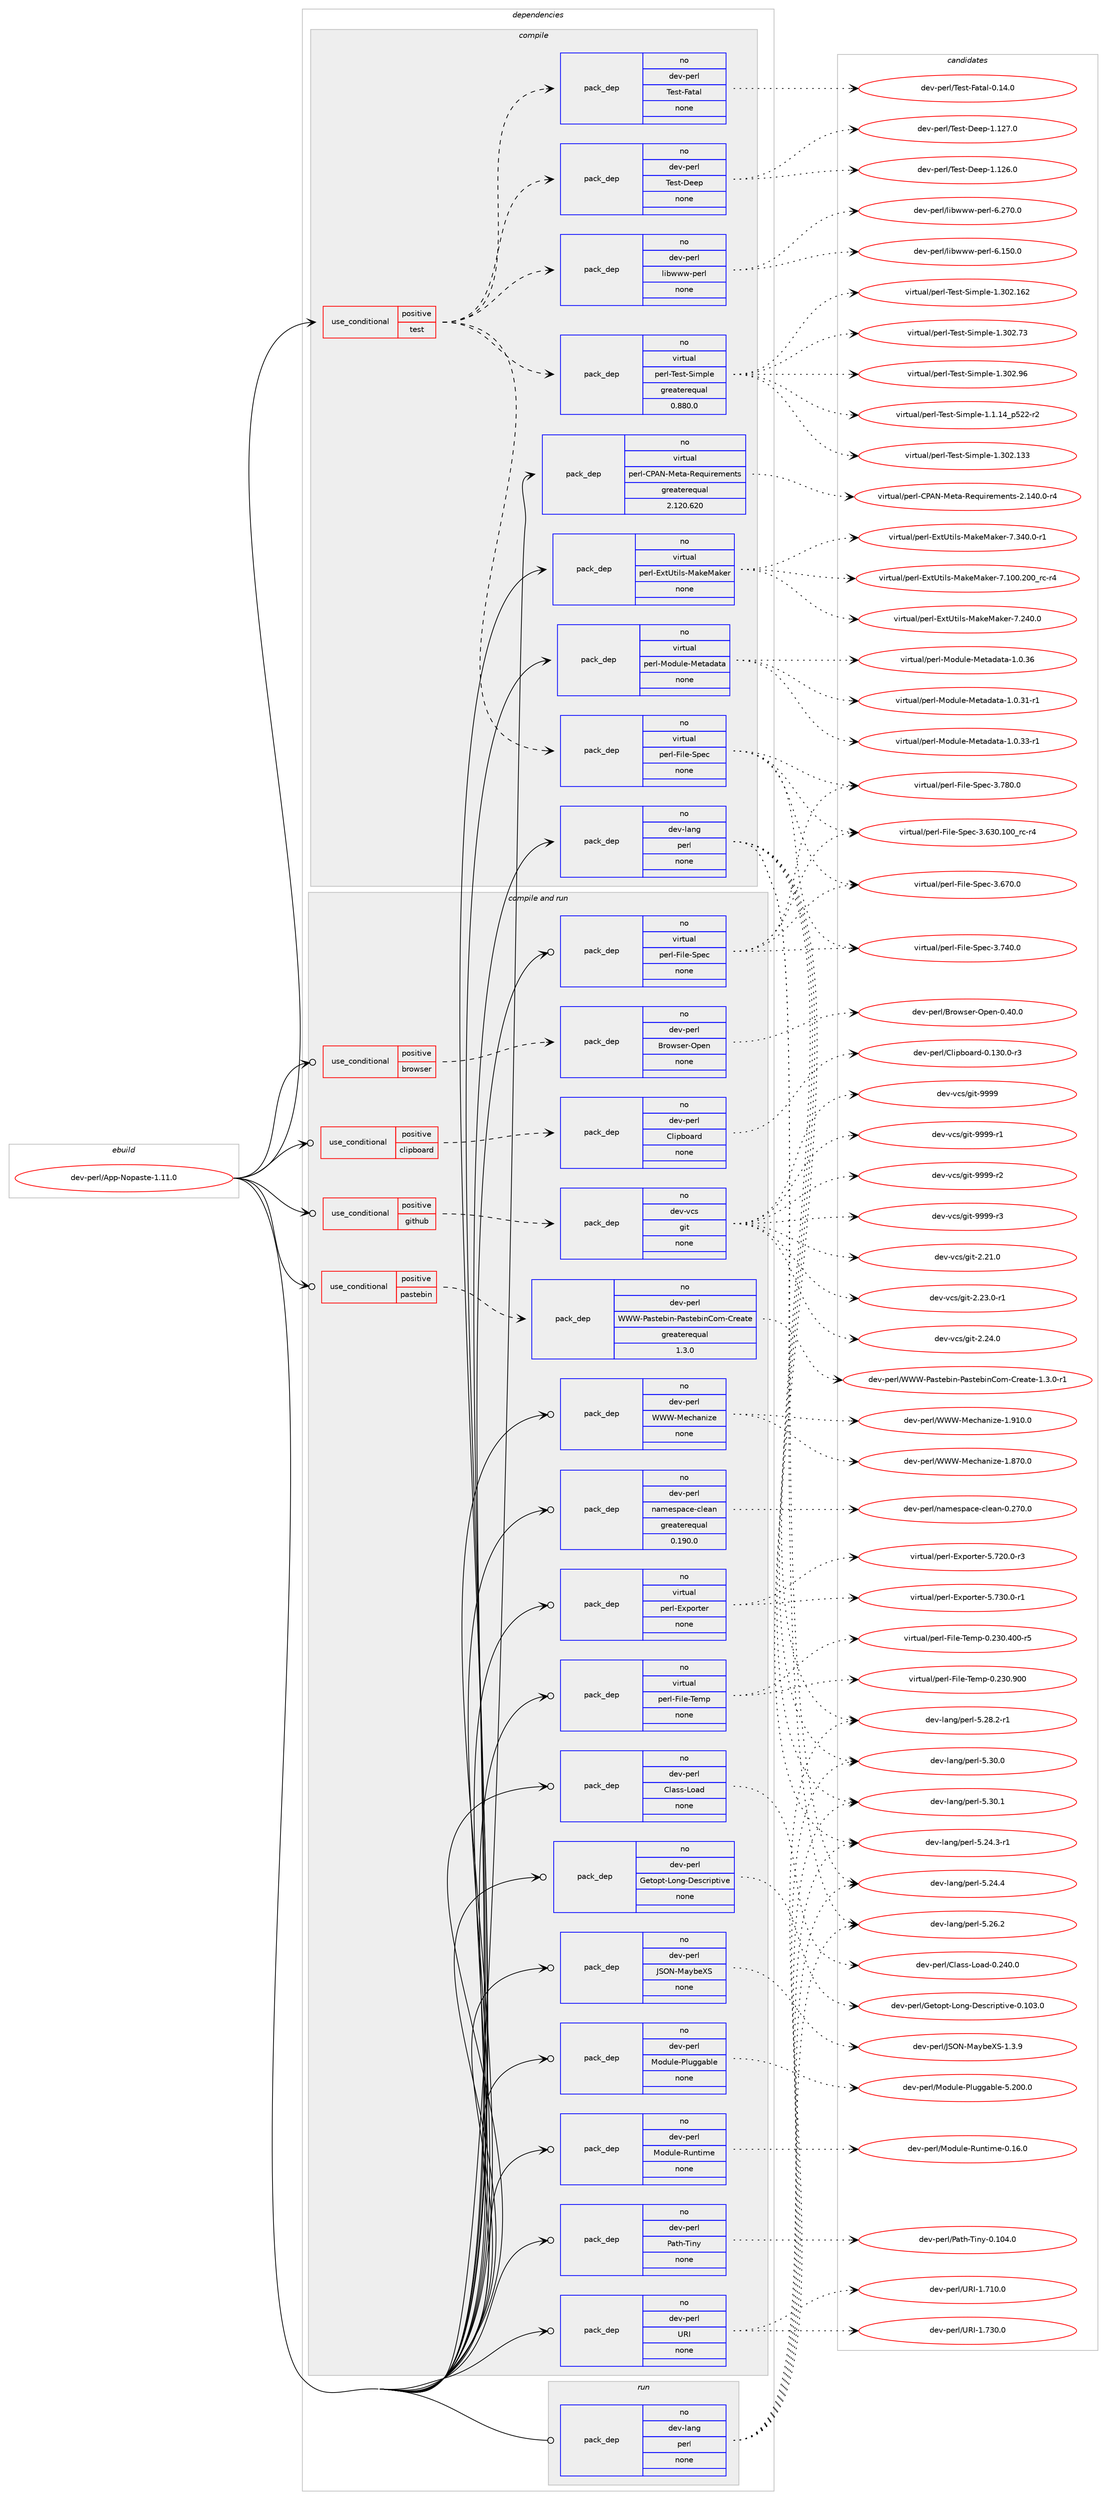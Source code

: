 digraph prolog {

# *************
# Graph options
# *************

newrank=true;
concentrate=true;
compound=true;
graph [rankdir=LR,fontname=Helvetica,fontsize=10,ranksep=1.5];#, ranksep=2.5, nodesep=0.2];
edge  [arrowhead=vee];
node  [fontname=Helvetica,fontsize=10];

# **********
# The ebuild
# **********

subgraph cluster_leftcol {
color=gray;
rank=same;
label=<<i>ebuild</i>>;
id [label="dev-perl/App-Nopaste-1.11.0", color=red, width=4, href="../dev-perl/App-Nopaste-1.11.0.svg"];
}

# ****************
# The dependencies
# ****************

subgraph cluster_midcol {
color=gray;
label=<<i>dependencies</i>>;
subgraph cluster_compile {
fillcolor="#eeeeee";
style=filled;
label=<<i>compile</i>>;
subgraph cond133233 {
dependency573508 [label=<<TABLE BORDER="0" CELLBORDER="1" CELLSPACING="0" CELLPADDING="4"><TR><TD ROWSPAN="3" CELLPADDING="10">use_conditional</TD></TR><TR><TD>positive</TD></TR><TR><TD>test</TD></TR></TABLE>>, shape=none, color=red];
subgraph pack428638 {
dependency573509 [label=<<TABLE BORDER="0" CELLBORDER="1" CELLSPACING="0" CELLPADDING="4" WIDTH="220"><TR><TD ROWSPAN="6" CELLPADDING="30">pack_dep</TD></TR><TR><TD WIDTH="110">no</TD></TR><TR><TD>virtual</TD></TR><TR><TD>perl-File-Spec</TD></TR><TR><TD>none</TD></TR><TR><TD></TD></TR></TABLE>>, shape=none, color=blue];
}
dependency573508:e -> dependency573509:w [weight=20,style="dashed",arrowhead="vee"];
subgraph pack428639 {
dependency573510 [label=<<TABLE BORDER="0" CELLBORDER="1" CELLSPACING="0" CELLPADDING="4" WIDTH="220"><TR><TD ROWSPAN="6" CELLPADDING="30">pack_dep</TD></TR><TR><TD WIDTH="110">no</TD></TR><TR><TD>dev-perl</TD></TR><TR><TD>libwww-perl</TD></TR><TR><TD>none</TD></TR><TR><TD></TD></TR></TABLE>>, shape=none, color=blue];
}
dependency573508:e -> dependency573510:w [weight=20,style="dashed",arrowhead="vee"];
subgraph pack428640 {
dependency573511 [label=<<TABLE BORDER="0" CELLBORDER="1" CELLSPACING="0" CELLPADDING="4" WIDTH="220"><TR><TD ROWSPAN="6" CELLPADDING="30">pack_dep</TD></TR><TR><TD WIDTH="110">no</TD></TR><TR><TD>dev-perl</TD></TR><TR><TD>Test-Deep</TD></TR><TR><TD>none</TD></TR><TR><TD></TD></TR></TABLE>>, shape=none, color=blue];
}
dependency573508:e -> dependency573511:w [weight=20,style="dashed",arrowhead="vee"];
subgraph pack428641 {
dependency573512 [label=<<TABLE BORDER="0" CELLBORDER="1" CELLSPACING="0" CELLPADDING="4" WIDTH="220"><TR><TD ROWSPAN="6" CELLPADDING="30">pack_dep</TD></TR><TR><TD WIDTH="110">no</TD></TR><TR><TD>dev-perl</TD></TR><TR><TD>Test-Fatal</TD></TR><TR><TD>none</TD></TR><TR><TD></TD></TR></TABLE>>, shape=none, color=blue];
}
dependency573508:e -> dependency573512:w [weight=20,style="dashed",arrowhead="vee"];
subgraph pack428642 {
dependency573513 [label=<<TABLE BORDER="0" CELLBORDER="1" CELLSPACING="0" CELLPADDING="4" WIDTH="220"><TR><TD ROWSPAN="6" CELLPADDING="30">pack_dep</TD></TR><TR><TD WIDTH="110">no</TD></TR><TR><TD>virtual</TD></TR><TR><TD>perl-Test-Simple</TD></TR><TR><TD>greaterequal</TD></TR><TR><TD>0.880.0</TD></TR></TABLE>>, shape=none, color=blue];
}
dependency573508:e -> dependency573513:w [weight=20,style="dashed",arrowhead="vee"];
}
id:e -> dependency573508:w [weight=20,style="solid",arrowhead="vee"];
subgraph pack428643 {
dependency573514 [label=<<TABLE BORDER="0" CELLBORDER="1" CELLSPACING="0" CELLPADDING="4" WIDTH="220"><TR><TD ROWSPAN="6" CELLPADDING="30">pack_dep</TD></TR><TR><TD WIDTH="110">no</TD></TR><TR><TD>dev-lang</TD></TR><TR><TD>perl</TD></TR><TR><TD>none</TD></TR><TR><TD></TD></TR></TABLE>>, shape=none, color=blue];
}
id:e -> dependency573514:w [weight=20,style="solid",arrowhead="vee"];
subgraph pack428644 {
dependency573515 [label=<<TABLE BORDER="0" CELLBORDER="1" CELLSPACING="0" CELLPADDING="4" WIDTH="220"><TR><TD ROWSPAN="6" CELLPADDING="30">pack_dep</TD></TR><TR><TD WIDTH="110">no</TD></TR><TR><TD>virtual</TD></TR><TR><TD>perl-CPAN-Meta-Requirements</TD></TR><TR><TD>greaterequal</TD></TR><TR><TD>2.120.620</TD></TR></TABLE>>, shape=none, color=blue];
}
id:e -> dependency573515:w [weight=20,style="solid",arrowhead="vee"];
subgraph pack428645 {
dependency573516 [label=<<TABLE BORDER="0" CELLBORDER="1" CELLSPACING="0" CELLPADDING="4" WIDTH="220"><TR><TD ROWSPAN="6" CELLPADDING="30">pack_dep</TD></TR><TR><TD WIDTH="110">no</TD></TR><TR><TD>virtual</TD></TR><TR><TD>perl-ExtUtils-MakeMaker</TD></TR><TR><TD>none</TD></TR><TR><TD></TD></TR></TABLE>>, shape=none, color=blue];
}
id:e -> dependency573516:w [weight=20,style="solid",arrowhead="vee"];
subgraph pack428646 {
dependency573517 [label=<<TABLE BORDER="0" CELLBORDER="1" CELLSPACING="0" CELLPADDING="4" WIDTH="220"><TR><TD ROWSPAN="6" CELLPADDING="30">pack_dep</TD></TR><TR><TD WIDTH="110">no</TD></TR><TR><TD>virtual</TD></TR><TR><TD>perl-Module-Metadata</TD></TR><TR><TD>none</TD></TR><TR><TD></TD></TR></TABLE>>, shape=none, color=blue];
}
id:e -> dependency573517:w [weight=20,style="solid",arrowhead="vee"];
}
subgraph cluster_compileandrun {
fillcolor="#eeeeee";
style=filled;
label=<<i>compile and run</i>>;
subgraph cond133234 {
dependency573518 [label=<<TABLE BORDER="0" CELLBORDER="1" CELLSPACING="0" CELLPADDING="4"><TR><TD ROWSPAN="3" CELLPADDING="10">use_conditional</TD></TR><TR><TD>positive</TD></TR><TR><TD>browser</TD></TR></TABLE>>, shape=none, color=red];
subgraph pack428647 {
dependency573519 [label=<<TABLE BORDER="0" CELLBORDER="1" CELLSPACING="0" CELLPADDING="4" WIDTH="220"><TR><TD ROWSPAN="6" CELLPADDING="30">pack_dep</TD></TR><TR><TD WIDTH="110">no</TD></TR><TR><TD>dev-perl</TD></TR><TR><TD>Browser-Open</TD></TR><TR><TD>none</TD></TR><TR><TD></TD></TR></TABLE>>, shape=none, color=blue];
}
dependency573518:e -> dependency573519:w [weight=20,style="dashed",arrowhead="vee"];
}
id:e -> dependency573518:w [weight=20,style="solid",arrowhead="odotvee"];
subgraph cond133235 {
dependency573520 [label=<<TABLE BORDER="0" CELLBORDER="1" CELLSPACING="0" CELLPADDING="4"><TR><TD ROWSPAN="3" CELLPADDING="10">use_conditional</TD></TR><TR><TD>positive</TD></TR><TR><TD>clipboard</TD></TR></TABLE>>, shape=none, color=red];
subgraph pack428648 {
dependency573521 [label=<<TABLE BORDER="0" CELLBORDER="1" CELLSPACING="0" CELLPADDING="4" WIDTH="220"><TR><TD ROWSPAN="6" CELLPADDING="30">pack_dep</TD></TR><TR><TD WIDTH="110">no</TD></TR><TR><TD>dev-perl</TD></TR><TR><TD>Clipboard</TD></TR><TR><TD>none</TD></TR><TR><TD></TD></TR></TABLE>>, shape=none, color=blue];
}
dependency573520:e -> dependency573521:w [weight=20,style="dashed",arrowhead="vee"];
}
id:e -> dependency573520:w [weight=20,style="solid",arrowhead="odotvee"];
subgraph cond133236 {
dependency573522 [label=<<TABLE BORDER="0" CELLBORDER="1" CELLSPACING="0" CELLPADDING="4"><TR><TD ROWSPAN="3" CELLPADDING="10">use_conditional</TD></TR><TR><TD>positive</TD></TR><TR><TD>github</TD></TR></TABLE>>, shape=none, color=red];
subgraph pack428649 {
dependency573523 [label=<<TABLE BORDER="0" CELLBORDER="1" CELLSPACING="0" CELLPADDING="4" WIDTH="220"><TR><TD ROWSPAN="6" CELLPADDING="30">pack_dep</TD></TR><TR><TD WIDTH="110">no</TD></TR><TR><TD>dev-vcs</TD></TR><TR><TD>git</TD></TR><TR><TD>none</TD></TR><TR><TD></TD></TR></TABLE>>, shape=none, color=blue];
}
dependency573522:e -> dependency573523:w [weight=20,style="dashed",arrowhead="vee"];
}
id:e -> dependency573522:w [weight=20,style="solid",arrowhead="odotvee"];
subgraph cond133237 {
dependency573524 [label=<<TABLE BORDER="0" CELLBORDER="1" CELLSPACING="0" CELLPADDING="4"><TR><TD ROWSPAN="3" CELLPADDING="10">use_conditional</TD></TR><TR><TD>positive</TD></TR><TR><TD>pastebin</TD></TR></TABLE>>, shape=none, color=red];
subgraph pack428650 {
dependency573525 [label=<<TABLE BORDER="0" CELLBORDER="1" CELLSPACING="0" CELLPADDING="4" WIDTH="220"><TR><TD ROWSPAN="6" CELLPADDING="30">pack_dep</TD></TR><TR><TD WIDTH="110">no</TD></TR><TR><TD>dev-perl</TD></TR><TR><TD>WWW-Pastebin-PastebinCom-Create</TD></TR><TR><TD>greaterequal</TD></TR><TR><TD>1.3.0</TD></TR></TABLE>>, shape=none, color=blue];
}
dependency573524:e -> dependency573525:w [weight=20,style="dashed",arrowhead="vee"];
}
id:e -> dependency573524:w [weight=20,style="solid",arrowhead="odotvee"];
subgraph pack428651 {
dependency573526 [label=<<TABLE BORDER="0" CELLBORDER="1" CELLSPACING="0" CELLPADDING="4" WIDTH="220"><TR><TD ROWSPAN="6" CELLPADDING="30">pack_dep</TD></TR><TR><TD WIDTH="110">no</TD></TR><TR><TD>dev-perl</TD></TR><TR><TD>Class-Load</TD></TR><TR><TD>none</TD></TR><TR><TD></TD></TR></TABLE>>, shape=none, color=blue];
}
id:e -> dependency573526:w [weight=20,style="solid",arrowhead="odotvee"];
subgraph pack428652 {
dependency573527 [label=<<TABLE BORDER="0" CELLBORDER="1" CELLSPACING="0" CELLPADDING="4" WIDTH="220"><TR><TD ROWSPAN="6" CELLPADDING="30">pack_dep</TD></TR><TR><TD WIDTH="110">no</TD></TR><TR><TD>dev-perl</TD></TR><TR><TD>Getopt-Long-Descriptive</TD></TR><TR><TD>none</TD></TR><TR><TD></TD></TR></TABLE>>, shape=none, color=blue];
}
id:e -> dependency573527:w [weight=20,style="solid",arrowhead="odotvee"];
subgraph pack428653 {
dependency573528 [label=<<TABLE BORDER="0" CELLBORDER="1" CELLSPACING="0" CELLPADDING="4" WIDTH="220"><TR><TD ROWSPAN="6" CELLPADDING="30">pack_dep</TD></TR><TR><TD WIDTH="110">no</TD></TR><TR><TD>dev-perl</TD></TR><TR><TD>JSON-MaybeXS</TD></TR><TR><TD>none</TD></TR><TR><TD></TD></TR></TABLE>>, shape=none, color=blue];
}
id:e -> dependency573528:w [weight=20,style="solid",arrowhead="odotvee"];
subgraph pack428654 {
dependency573529 [label=<<TABLE BORDER="0" CELLBORDER="1" CELLSPACING="0" CELLPADDING="4" WIDTH="220"><TR><TD ROWSPAN="6" CELLPADDING="30">pack_dep</TD></TR><TR><TD WIDTH="110">no</TD></TR><TR><TD>dev-perl</TD></TR><TR><TD>Module-Pluggable</TD></TR><TR><TD>none</TD></TR><TR><TD></TD></TR></TABLE>>, shape=none, color=blue];
}
id:e -> dependency573529:w [weight=20,style="solid",arrowhead="odotvee"];
subgraph pack428655 {
dependency573530 [label=<<TABLE BORDER="0" CELLBORDER="1" CELLSPACING="0" CELLPADDING="4" WIDTH="220"><TR><TD ROWSPAN="6" CELLPADDING="30">pack_dep</TD></TR><TR><TD WIDTH="110">no</TD></TR><TR><TD>dev-perl</TD></TR><TR><TD>Module-Runtime</TD></TR><TR><TD>none</TD></TR><TR><TD></TD></TR></TABLE>>, shape=none, color=blue];
}
id:e -> dependency573530:w [weight=20,style="solid",arrowhead="odotvee"];
subgraph pack428656 {
dependency573531 [label=<<TABLE BORDER="0" CELLBORDER="1" CELLSPACING="0" CELLPADDING="4" WIDTH="220"><TR><TD ROWSPAN="6" CELLPADDING="30">pack_dep</TD></TR><TR><TD WIDTH="110">no</TD></TR><TR><TD>dev-perl</TD></TR><TR><TD>Path-Tiny</TD></TR><TR><TD>none</TD></TR><TR><TD></TD></TR></TABLE>>, shape=none, color=blue];
}
id:e -> dependency573531:w [weight=20,style="solid",arrowhead="odotvee"];
subgraph pack428657 {
dependency573532 [label=<<TABLE BORDER="0" CELLBORDER="1" CELLSPACING="0" CELLPADDING="4" WIDTH="220"><TR><TD ROWSPAN="6" CELLPADDING="30">pack_dep</TD></TR><TR><TD WIDTH="110">no</TD></TR><TR><TD>dev-perl</TD></TR><TR><TD>URI</TD></TR><TR><TD>none</TD></TR><TR><TD></TD></TR></TABLE>>, shape=none, color=blue];
}
id:e -> dependency573532:w [weight=20,style="solid",arrowhead="odotvee"];
subgraph pack428658 {
dependency573533 [label=<<TABLE BORDER="0" CELLBORDER="1" CELLSPACING="0" CELLPADDING="4" WIDTH="220"><TR><TD ROWSPAN="6" CELLPADDING="30">pack_dep</TD></TR><TR><TD WIDTH="110">no</TD></TR><TR><TD>dev-perl</TD></TR><TR><TD>WWW-Mechanize</TD></TR><TR><TD>none</TD></TR><TR><TD></TD></TR></TABLE>>, shape=none, color=blue];
}
id:e -> dependency573533:w [weight=20,style="solid",arrowhead="odotvee"];
subgraph pack428659 {
dependency573534 [label=<<TABLE BORDER="0" CELLBORDER="1" CELLSPACING="0" CELLPADDING="4" WIDTH="220"><TR><TD ROWSPAN="6" CELLPADDING="30">pack_dep</TD></TR><TR><TD WIDTH="110">no</TD></TR><TR><TD>dev-perl</TD></TR><TR><TD>namespace-clean</TD></TR><TR><TD>greaterequal</TD></TR><TR><TD>0.190.0</TD></TR></TABLE>>, shape=none, color=blue];
}
id:e -> dependency573534:w [weight=20,style="solid",arrowhead="odotvee"];
subgraph pack428660 {
dependency573535 [label=<<TABLE BORDER="0" CELLBORDER="1" CELLSPACING="0" CELLPADDING="4" WIDTH="220"><TR><TD ROWSPAN="6" CELLPADDING="30">pack_dep</TD></TR><TR><TD WIDTH="110">no</TD></TR><TR><TD>virtual</TD></TR><TR><TD>perl-Exporter</TD></TR><TR><TD>none</TD></TR><TR><TD></TD></TR></TABLE>>, shape=none, color=blue];
}
id:e -> dependency573535:w [weight=20,style="solid",arrowhead="odotvee"];
subgraph pack428661 {
dependency573536 [label=<<TABLE BORDER="0" CELLBORDER="1" CELLSPACING="0" CELLPADDING="4" WIDTH="220"><TR><TD ROWSPAN="6" CELLPADDING="30">pack_dep</TD></TR><TR><TD WIDTH="110">no</TD></TR><TR><TD>virtual</TD></TR><TR><TD>perl-File-Spec</TD></TR><TR><TD>none</TD></TR><TR><TD></TD></TR></TABLE>>, shape=none, color=blue];
}
id:e -> dependency573536:w [weight=20,style="solid",arrowhead="odotvee"];
subgraph pack428662 {
dependency573537 [label=<<TABLE BORDER="0" CELLBORDER="1" CELLSPACING="0" CELLPADDING="4" WIDTH="220"><TR><TD ROWSPAN="6" CELLPADDING="30">pack_dep</TD></TR><TR><TD WIDTH="110">no</TD></TR><TR><TD>virtual</TD></TR><TR><TD>perl-File-Temp</TD></TR><TR><TD>none</TD></TR><TR><TD></TD></TR></TABLE>>, shape=none, color=blue];
}
id:e -> dependency573537:w [weight=20,style="solid",arrowhead="odotvee"];
}
subgraph cluster_run {
fillcolor="#eeeeee";
style=filled;
label=<<i>run</i>>;
subgraph pack428663 {
dependency573538 [label=<<TABLE BORDER="0" CELLBORDER="1" CELLSPACING="0" CELLPADDING="4" WIDTH="220"><TR><TD ROWSPAN="6" CELLPADDING="30">pack_dep</TD></TR><TR><TD WIDTH="110">no</TD></TR><TR><TD>dev-lang</TD></TR><TR><TD>perl</TD></TR><TR><TD>none</TD></TR><TR><TD></TD></TR></TABLE>>, shape=none, color=blue];
}
id:e -> dependency573538:w [weight=20,style="solid",arrowhead="odot"];
}
}

# **************
# The candidates
# **************

subgraph cluster_choices {
rank=same;
color=gray;
label=<<i>candidates</i>>;

subgraph choice428638 {
color=black;
nodesep=1;
choice118105114116117971084711210111410845701051081014583112101994551465451484649484895114994511452 [label="virtual/perl-File-Spec-3.630.100_rc-r4", color=red, width=4,href="../virtual/perl-File-Spec-3.630.100_rc-r4.svg"];
choice118105114116117971084711210111410845701051081014583112101994551465455484648 [label="virtual/perl-File-Spec-3.670.0", color=red, width=4,href="../virtual/perl-File-Spec-3.670.0.svg"];
choice118105114116117971084711210111410845701051081014583112101994551465552484648 [label="virtual/perl-File-Spec-3.740.0", color=red, width=4,href="../virtual/perl-File-Spec-3.740.0.svg"];
choice118105114116117971084711210111410845701051081014583112101994551465556484648 [label="virtual/perl-File-Spec-3.780.0", color=red, width=4,href="../virtual/perl-File-Spec-3.780.0.svg"];
dependency573509:e -> choice118105114116117971084711210111410845701051081014583112101994551465451484649484895114994511452:w [style=dotted,weight="100"];
dependency573509:e -> choice118105114116117971084711210111410845701051081014583112101994551465455484648:w [style=dotted,weight="100"];
dependency573509:e -> choice118105114116117971084711210111410845701051081014583112101994551465552484648:w [style=dotted,weight="100"];
dependency573509:e -> choice118105114116117971084711210111410845701051081014583112101994551465556484648:w [style=dotted,weight="100"];
}
subgraph choice428639 {
color=black;
nodesep=1;
choice100101118451121011141084710810598119119119451121011141084554464953484648 [label="dev-perl/libwww-perl-6.150.0", color=red, width=4,href="../dev-perl/libwww-perl-6.150.0.svg"];
choice100101118451121011141084710810598119119119451121011141084554465055484648 [label="dev-perl/libwww-perl-6.270.0", color=red, width=4,href="../dev-perl/libwww-perl-6.270.0.svg"];
dependency573510:e -> choice100101118451121011141084710810598119119119451121011141084554464953484648:w [style=dotted,weight="100"];
dependency573510:e -> choice100101118451121011141084710810598119119119451121011141084554465055484648:w [style=dotted,weight="100"];
}
subgraph choice428640 {
color=black;
nodesep=1;
choice10010111845112101114108478410111511645681011011124549464950544648 [label="dev-perl/Test-Deep-1.126.0", color=red, width=4,href="../dev-perl/Test-Deep-1.126.0.svg"];
choice10010111845112101114108478410111511645681011011124549464950554648 [label="dev-perl/Test-Deep-1.127.0", color=red, width=4,href="../dev-perl/Test-Deep-1.127.0.svg"];
dependency573511:e -> choice10010111845112101114108478410111511645681011011124549464950544648:w [style=dotted,weight="100"];
dependency573511:e -> choice10010111845112101114108478410111511645681011011124549464950554648:w [style=dotted,weight="100"];
}
subgraph choice428641 {
color=black;
nodesep=1;
choice1001011184511210111410847841011151164570971169710845484649524648 [label="dev-perl/Test-Fatal-0.14.0", color=red, width=4,href="../dev-perl/Test-Fatal-0.14.0.svg"];
dependency573512:e -> choice1001011184511210111410847841011151164570971169710845484649524648:w [style=dotted,weight="100"];
}
subgraph choice428642 {
color=black;
nodesep=1;
choice11810511411611797108471121011141084584101115116458310510911210810145494649464952951125350504511450 [label="virtual/perl-Test-Simple-1.1.14_p522-r2", color=red, width=4,href="../virtual/perl-Test-Simple-1.1.14_p522-r2.svg"];
choice11810511411611797108471121011141084584101115116458310510911210810145494651485046495151 [label="virtual/perl-Test-Simple-1.302.133", color=red, width=4,href="../virtual/perl-Test-Simple-1.302.133.svg"];
choice11810511411611797108471121011141084584101115116458310510911210810145494651485046495450 [label="virtual/perl-Test-Simple-1.302.162", color=red, width=4,href="../virtual/perl-Test-Simple-1.302.162.svg"];
choice118105114116117971084711210111410845841011151164583105109112108101454946514850465551 [label="virtual/perl-Test-Simple-1.302.73", color=red, width=4,href="../virtual/perl-Test-Simple-1.302.73.svg"];
choice118105114116117971084711210111410845841011151164583105109112108101454946514850465754 [label="virtual/perl-Test-Simple-1.302.96", color=red, width=4,href="../virtual/perl-Test-Simple-1.302.96.svg"];
dependency573513:e -> choice11810511411611797108471121011141084584101115116458310510911210810145494649464952951125350504511450:w [style=dotted,weight="100"];
dependency573513:e -> choice11810511411611797108471121011141084584101115116458310510911210810145494651485046495151:w [style=dotted,weight="100"];
dependency573513:e -> choice11810511411611797108471121011141084584101115116458310510911210810145494651485046495450:w [style=dotted,weight="100"];
dependency573513:e -> choice118105114116117971084711210111410845841011151164583105109112108101454946514850465551:w [style=dotted,weight="100"];
dependency573513:e -> choice118105114116117971084711210111410845841011151164583105109112108101454946514850465754:w [style=dotted,weight="100"];
}
subgraph choice428643 {
color=black;
nodesep=1;
choice100101118451089711010347112101114108455346505246514511449 [label="dev-lang/perl-5.24.3-r1", color=red, width=4,href="../dev-lang/perl-5.24.3-r1.svg"];
choice10010111845108971101034711210111410845534650524652 [label="dev-lang/perl-5.24.4", color=red, width=4,href="../dev-lang/perl-5.24.4.svg"];
choice10010111845108971101034711210111410845534650544650 [label="dev-lang/perl-5.26.2", color=red, width=4,href="../dev-lang/perl-5.26.2.svg"];
choice100101118451089711010347112101114108455346505646504511449 [label="dev-lang/perl-5.28.2-r1", color=red, width=4,href="../dev-lang/perl-5.28.2-r1.svg"];
choice10010111845108971101034711210111410845534651484648 [label="dev-lang/perl-5.30.0", color=red, width=4,href="../dev-lang/perl-5.30.0.svg"];
choice10010111845108971101034711210111410845534651484649 [label="dev-lang/perl-5.30.1", color=red, width=4,href="../dev-lang/perl-5.30.1.svg"];
dependency573514:e -> choice100101118451089711010347112101114108455346505246514511449:w [style=dotted,weight="100"];
dependency573514:e -> choice10010111845108971101034711210111410845534650524652:w [style=dotted,weight="100"];
dependency573514:e -> choice10010111845108971101034711210111410845534650544650:w [style=dotted,weight="100"];
dependency573514:e -> choice100101118451089711010347112101114108455346505646504511449:w [style=dotted,weight="100"];
dependency573514:e -> choice10010111845108971101034711210111410845534651484648:w [style=dotted,weight="100"];
dependency573514:e -> choice10010111845108971101034711210111410845534651484649:w [style=dotted,weight="100"];
}
subgraph choice428644 {
color=black;
nodesep=1;
choice11810511411611797108471121011141084567806578457710111697458210111311710511410110910111011611545504649524846484511452 [label="virtual/perl-CPAN-Meta-Requirements-2.140.0-r4", color=red, width=4,href="../virtual/perl-CPAN-Meta-Requirements-2.140.0-r4.svg"];
dependency573515:e -> choice11810511411611797108471121011141084567806578457710111697458210111311710511410110910111011611545504649524846484511452:w [style=dotted,weight="100"];
}
subgraph choice428645 {
color=black;
nodesep=1;
choice118105114116117971084711210111410845691201168511610510811545779710710177971071011144555464948484650484895114994511452 [label="virtual/perl-ExtUtils-MakeMaker-7.100.200_rc-r4", color=red, width=4,href="../virtual/perl-ExtUtils-MakeMaker-7.100.200_rc-r4.svg"];
choice118105114116117971084711210111410845691201168511610510811545779710710177971071011144555465052484648 [label="virtual/perl-ExtUtils-MakeMaker-7.240.0", color=red, width=4,href="../virtual/perl-ExtUtils-MakeMaker-7.240.0.svg"];
choice1181051141161179710847112101114108456912011685116105108115457797107101779710710111445554651524846484511449 [label="virtual/perl-ExtUtils-MakeMaker-7.340.0-r1", color=red, width=4,href="../virtual/perl-ExtUtils-MakeMaker-7.340.0-r1.svg"];
dependency573516:e -> choice118105114116117971084711210111410845691201168511610510811545779710710177971071011144555464948484650484895114994511452:w [style=dotted,weight="100"];
dependency573516:e -> choice118105114116117971084711210111410845691201168511610510811545779710710177971071011144555465052484648:w [style=dotted,weight="100"];
dependency573516:e -> choice1181051141161179710847112101114108456912011685116105108115457797107101779710710111445554651524846484511449:w [style=dotted,weight="100"];
}
subgraph choice428646 {
color=black;
nodesep=1;
choice118105114116117971084711210111410845771111001171081014577101116971009711697454946484651494511449 [label="virtual/perl-Module-Metadata-1.0.31-r1", color=red, width=4,href="../virtual/perl-Module-Metadata-1.0.31-r1.svg"];
choice118105114116117971084711210111410845771111001171081014577101116971009711697454946484651514511449 [label="virtual/perl-Module-Metadata-1.0.33-r1", color=red, width=4,href="../virtual/perl-Module-Metadata-1.0.33-r1.svg"];
choice11810511411611797108471121011141084577111100117108101457710111697100971169745494648465154 [label="virtual/perl-Module-Metadata-1.0.36", color=red, width=4,href="../virtual/perl-Module-Metadata-1.0.36.svg"];
dependency573517:e -> choice118105114116117971084711210111410845771111001171081014577101116971009711697454946484651494511449:w [style=dotted,weight="100"];
dependency573517:e -> choice118105114116117971084711210111410845771111001171081014577101116971009711697454946484651514511449:w [style=dotted,weight="100"];
dependency573517:e -> choice11810511411611797108471121011141084577111100117108101457710111697100971169745494648465154:w [style=dotted,weight="100"];
}
subgraph choice428647 {
color=black;
nodesep=1;
choice100101118451121011141084766114111119115101114457911210111045484652484648 [label="dev-perl/Browser-Open-0.40.0", color=red, width=4,href="../dev-perl/Browser-Open-0.40.0.svg"];
dependency573519:e -> choice100101118451121011141084766114111119115101114457911210111045484652484648:w [style=dotted,weight="100"];
}
subgraph choice428648 {
color=black;
nodesep=1;
choice100101118451121011141084767108105112981119711410045484649514846484511451 [label="dev-perl/Clipboard-0.130.0-r3", color=red, width=4,href="../dev-perl/Clipboard-0.130.0-r3.svg"];
dependency573521:e -> choice100101118451121011141084767108105112981119711410045484649514846484511451:w [style=dotted,weight="100"];
}
subgraph choice428649 {
color=black;
nodesep=1;
choice10010111845118991154710310511645504650494648 [label="dev-vcs/git-2.21.0", color=red, width=4,href="../dev-vcs/git-2.21.0.svg"];
choice100101118451189911547103105116455046505146484511449 [label="dev-vcs/git-2.23.0-r1", color=red, width=4,href="../dev-vcs/git-2.23.0-r1.svg"];
choice10010111845118991154710310511645504650524648 [label="dev-vcs/git-2.24.0", color=red, width=4,href="../dev-vcs/git-2.24.0.svg"];
choice1001011184511899115471031051164557575757 [label="dev-vcs/git-9999", color=red, width=4,href="../dev-vcs/git-9999.svg"];
choice10010111845118991154710310511645575757574511449 [label="dev-vcs/git-9999-r1", color=red, width=4,href="../dev-vcs/git-9999-r1.svg"];
choice10010111845118991154710310511645575757574511450 [label="dev-vcs/git-9999-r2", color=red, width=4,href="../dev-vcs/git-9999-r2.svg"];
choice10010111845118991154710310511645575757574511451 [label="dev-vcs/git-9999-r3", color=red, width=4,href="../dev-vcs/git-9999-r3.svg"];
dependency573523:e -> choice10010111845118991154710310511645504650494648:w [style=dotted,weight="100"];
dependency573523:e -> choice100101118451189911547103105116455046505146484511449:w [style=dotted,weight="100"];
dependency573523:e -> choice10010111845118991154710310511645504650524648:w [style=dotted,weight="100"];
dependency573523:e -> choice1001011184511899115471031051164557575757:w [style=dotted,weight="100"];
dependency573523:e -> choice10010111845118991154710310511645575757574511449:w [style=dotted,weight="100"];
dependency573523:e -> choice10010111845118991154710310511645575757574511450:w [style=dotted,weight="100"];
dependency573523:e -> choice10010111845118991154710310511645575757574511451:w [style=dotted,weight="100"];
}
subgraph choice428650 {
color=black;
nodesep=1;
choice10010111845112101114108478787874580971151161019810511045809711511610198105110671111094567114101971161014549465146484511449 [label="dev-perl/WWW-Pastebin-PastebinCom-Create-1.3.0-r1", color=red, width=4,href="../dev-perl/WWW-Pastebin-PastebinCom-Create-1.3.0-r1.svg"];
dependency573525:e -> choice10010111845112101114108478787874580971151161019810511045809711511610198105110671111094567114101971161014549465146484511449:w [style=dotted,weight="100"];
}
subgraph choice428651 {
color=black;
nodesep=1;
choice100101118451121011141084767108971151154576111971004548465052484648 [label="dev-perl/Class-Load-0.240.0", color=red, width=4,href="../dev-perl/Class-Load-0.240.0.svg"];
dependency573526:e -> choice100101118451121011141084767108971151154576111971004548465052484648:w [style=dotted,weight="100"];
}
subgraph choice428652 {
color=black;
nodesep=1;
choice10010111845112101114108477110111611111211645761111101034568101115991141051121161051181014548464948514648 [label="dev-perl/Getopt-Long-Descriptive-0.103.0", color=red, width=4,href="../dev-perl/Getopt-Long-Descriptive-0.103.0.svg"];
dependency573527:e -> choice10010111845112101114108477110111611111211645761111101034568101115991141051121161051181014548464948514648:w [style=dotted,weight="100"];
}
subgraph choice428653 {
color=black;
nodesep=1;
choice100101118451121011141084774837978457797121981018883454946514657 [label="dev-perl/JSON-MaybeXS-1.3.9", color=red, width=4,href="../dev-perl/JSON-MaybeXS-1.3.9.svg"];
dependency573528:e -> choice100101118451121011141084774837978457797121981018883454946514657:w [style=dotted,weight="100"];
}
subgraph choice428654 {
color=black;
nodesep=1;
choice100101118451121011141084777111100117108101458010811710310397981081014553465048484648 [label="dev-perl/Module-Pluggable-5.200.0", color=red, width=4,href="../dev-perl/Module-Pluggable-5.200.0.svg"];
dependency573529:e -> choice100101118451121011141084777111100117108101458010811710310397981081014553465048484648:w [style=dotted,weight="100"];
}
subgraph choice428655 {
color=black;
nodesep=1;
choice100101118451121011141084777111100117108101458211711011610510910145484649544648 [label="dev-perl/Module-Runtime-0.16.0", color=red, width=4,href="../dev-perl/Module-Runtime-0.16.0.svg"];
dependency573530:e -> choice100101118451121011141084777111100117108101458211711011610510910145484649544648:w [style=dotted,weight="100"];
}
subgraph choice428656 {
color=black;
nodesep=1;
choice1001011184511210111410847809711610445841051101214548464948524648 [label="dev-perl/Path-Tiny-0.104.0", color=red, width=4,href="../dev-perl/Path-Tiny-0.104.0.svg"];
dependency573531:e -> choice1001011184511210111410847809711610445841051101214548464948524648:w [style=dotted,weight="100"];
}
subgraph choice428657 {
color=black;
nodesep=1;
choice10010111845112101114108478582734549465549484648 [label="dev-perl/URI-1.710.0", color=red, width=4,href="../dev-perl/URI-1.710.0.svg"];
choice10010111845112101114108478582734549465551484648 [label="dev-perl/URI-1.730.0", color=red, width=4,href="../dev-perl/URI-1.730.0.svg"];
dependency573532:e -> choice10010111845112101114108478582734549465549484648:w [style=dotted,weight="100"];
dependency573532:e -> choice10010111845112101114108478582734549465551484648:w [style=dotted,weight="100"];
}
subgraph choice428658 {
color=black;
nodesep=1;
choice1001011184511210111410847878787457710199104971101051221014549465655484648 [label="dev-perl/WWW-Mechanize-1.870.0", color=red, width=4,href="../dev-perl/WWW-Mechanize-1.870.0.svg"];
choice1001011184511210111410847878787457710199104971101051221014549465749484648 [label="dev-perl/WWW-Mechanize-1.910.0", color=red, width=4,href="../dev-perl/WWW-Mechanize-1.910.0.svg"];
dependency573533:e -> choice1001011184511210111410847878787457710199104971101051221014549465655484648:w [style=dotted,weight="100"];
dependency573533:e -> choice1001011184511210111410847878787457710199104971101051221014549465749484648:w [style=dotted,weight="100"];
}
subgraph choice428659 {
color=black;
nodesep=1;
choice10010111845112101114108471109710910111511297991014599108101971104548465055484648 [label="dev-perl/namespace-clean-0.270.0", color=red, width=4,href="../dev-perl/namespace-clean-0.270.0.svg"];
dependency573534:e -> choice10010111845112101114108471109710910111511297991014599108101971104548465055484648:w [style=dotted,weight="100"];
}
subgraph choice428660 {
color=black;
nodesep=1;
choice1181051141161179710847112101114108456912011211111411610111445534655504846484511451 [label="virtual/perl-Exporter-5.720.0-r3", color=red, width=4,href="../virtual/perl-Exporter-5.720.0-r3.svg"];
choice1181051141161179710847112101114108456912011211111411610111445534655514846484511449 [label="virtual/perl-Exporter-5.730.0-r1", color=red, width=4,href="../virtual/perl-Exporter-5.730.0-r1.svg"];
dependency573535:e -> choice1181051141161179710847112101114108456912011211111411610111445534655504846484511451:w [style=dotted,weight="100"];
dependency573535:e -> choice1181051141161179710847112101114108456912011211111411610111445534655514846484511449:w [style=dotted,weight="100"];
}
subgraph choice428661 {
color=black;
nodesep=1;
choice118105114116117971084711210111410845701051081014583112101994551465451484649484895114994511452 [label="virtual/perl-File-Spec-3.630.100_rc-r4", color=red, width=4,href="../virtual/perl-File-Spec-3.630.100_rc-r4.svg"];
choice118105114116117971084711210111410845701051081014583112101994551465455484648 [label="virtual/perl-File-Spec-3.670.0", color=red, width=4,href="../virtual/perl-File-Spec-3.670.0.svg"];
choice118105114116117971084711210111410845701051081014583112101994551465552484648 [label="virtual/perl-File-Spec-3.740.0", color=red, width=4,href="../virtual/perl-File-Spec-3.740.0.svg"];
choice118105114116117971084711210111410845701051081014583112101994551465556484648 [label="virtual/perl-File-Spec-3.780.0", color=red, width=4,href="../virtual/perl-File-Spec-3.780.0.svg"];
dependency573536:e -> choice118105114116117971084711210111410845701051081014583112101994551465451484649484895114994511452:w [style=dotted,weight="100"];
dependency573536:e -> choice118105114116117971084711210111410845701051081014583112101994551465455484648:w [style=dotted,weight="100"];
dependency573536:e -> choice118105114116117971084711210111410845701051081014583112101994551465552484648:w [style=dotted,weight="100"];
dependency573536:e -> choice118105114116117971084711210111410845701051081014583112101994551465556484648:w [style=dotted,weight="100"];
}
subgraph choice428662 {
color=black;
nodesep=1;
choice118105114116117971084711210111410845701051081014584101109112454846505148465248484511453 [label="virtual/perl-File-Temp-0.230.400-r5", color=red, width=4,href="../virtual/perl-File-Temp-0.230.400-r5.svg"];
choice11810511411611797108471121011141084570105108101458410110911245484650514846574848 [label="virtual/perl-File-Temp-0.230.900", color=red, width=4,href="../virtual/perl-File-Temp-0.230.900.svg"];
dependency573537:e -> choice118105114116117971084711210111410845701051081014584101109112454846505148465248484511453:w [style=dotted,weight="100"];
dependency573537:e -> choice11810511411611797108471121011141084570105108101458410110911245484650514846574848:w [style=dotted,weight="100"];
}
subgraph choice428663 {
color=black;
nodesep=1;
choice100101118451089711010347112101114108455346505246514511449 [label="dev-lang/perl-5.24.3-r1", color=red, width=4,href="../dev-lang/perl-5.24.3-r1.svg"];
choice10010111845108971101034711210111410845534650524652 [label="dev-lang/perl-5.24.4", color=red, width=4,href="../dev-lang/perl-5.24.4.svg"];
choice10010111845108971101034711210111410845534650544650 [label="dev-lang/perl-5.26.2", color=red, width=4,href="../dev-lang/perl-5.26.2.svg"];
choice100101118451089711010347112101114108455346505646504511449 [label="dev-lang/perl-5.28.2-r1", color=red, width=4,href="../dev-lang/perl-5.28.2-r1.svg"];
choice10010111845108971101034711210111410845534651484648 [label="dev-lang/perl-5.30.0", color=red, width=4,href="../dev-lang/perl-5.30.0.svg"];
choice10010111845108971101034711210111410845534651484649 [label="dev-lang/perl-5.30.1", color=red, width=4,href="../dev-lang/perl-5.30.1.svg"];
dependency573538:e -> choice100101118451089711010347112101114108455346505246514511449:w [style=dotted,weight="100"];
dependency573538:e -> choice10010111845108971101034711210111410845534650524652:w [style=dotted,weight="100"];
dependency573538:e -> choice10010111845108971101034711210111410845534650544650:w [style=dotted,weight="100"];
dependency573538:e -> choice100101118451089711010347112101114108455346505646504511449:w [style=dotted,weight="100"];
dependency573538:e -> choice10010111845108971101034711210111410845534651484648:w [style=dotted,weight="100"];
dependency573538:e -> choice10010111845108971101034711210111410845534651484649:w [style=dotted,weight="100"];
}
}

}
